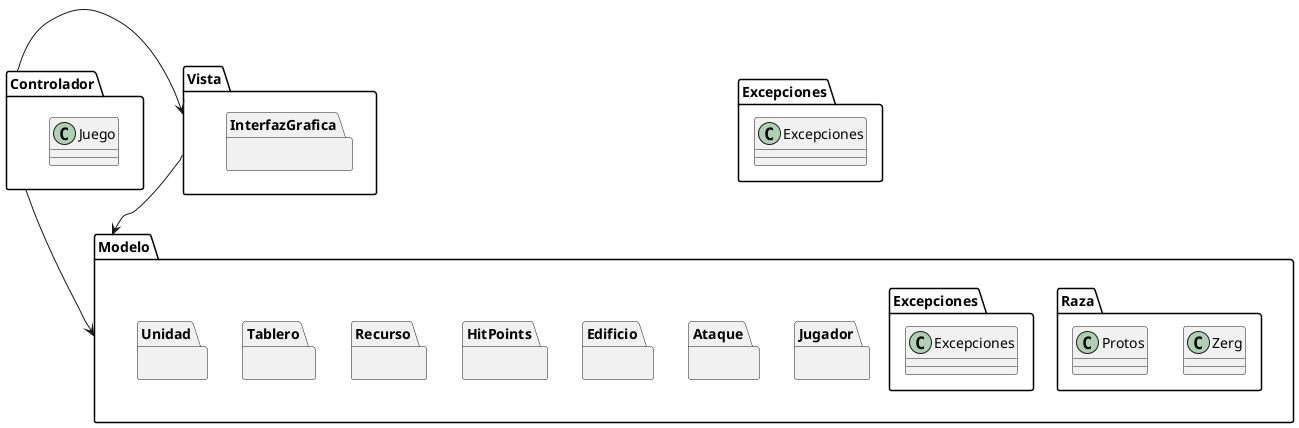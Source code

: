 @startuml

package Vista{
    package InterfazGrafica{}
    }

package Controlador{
    class Juego
    }

package  Modelo{

    package Jugador {}
    package Ataque {}
    package Edificio {}
    package HitPoints {}

    package Raza {
        class Zerg
        class Protos
        }
    package Recurso {}

    package Tablero {}

    package Unidad {}

    package Excepciones {
        class Excepciones
        }
    }

package Excepciones {
    class Excepciones
    }

Controlador -> Modelo
Vista --> Modelo
Controlador -> Vista


@enduml